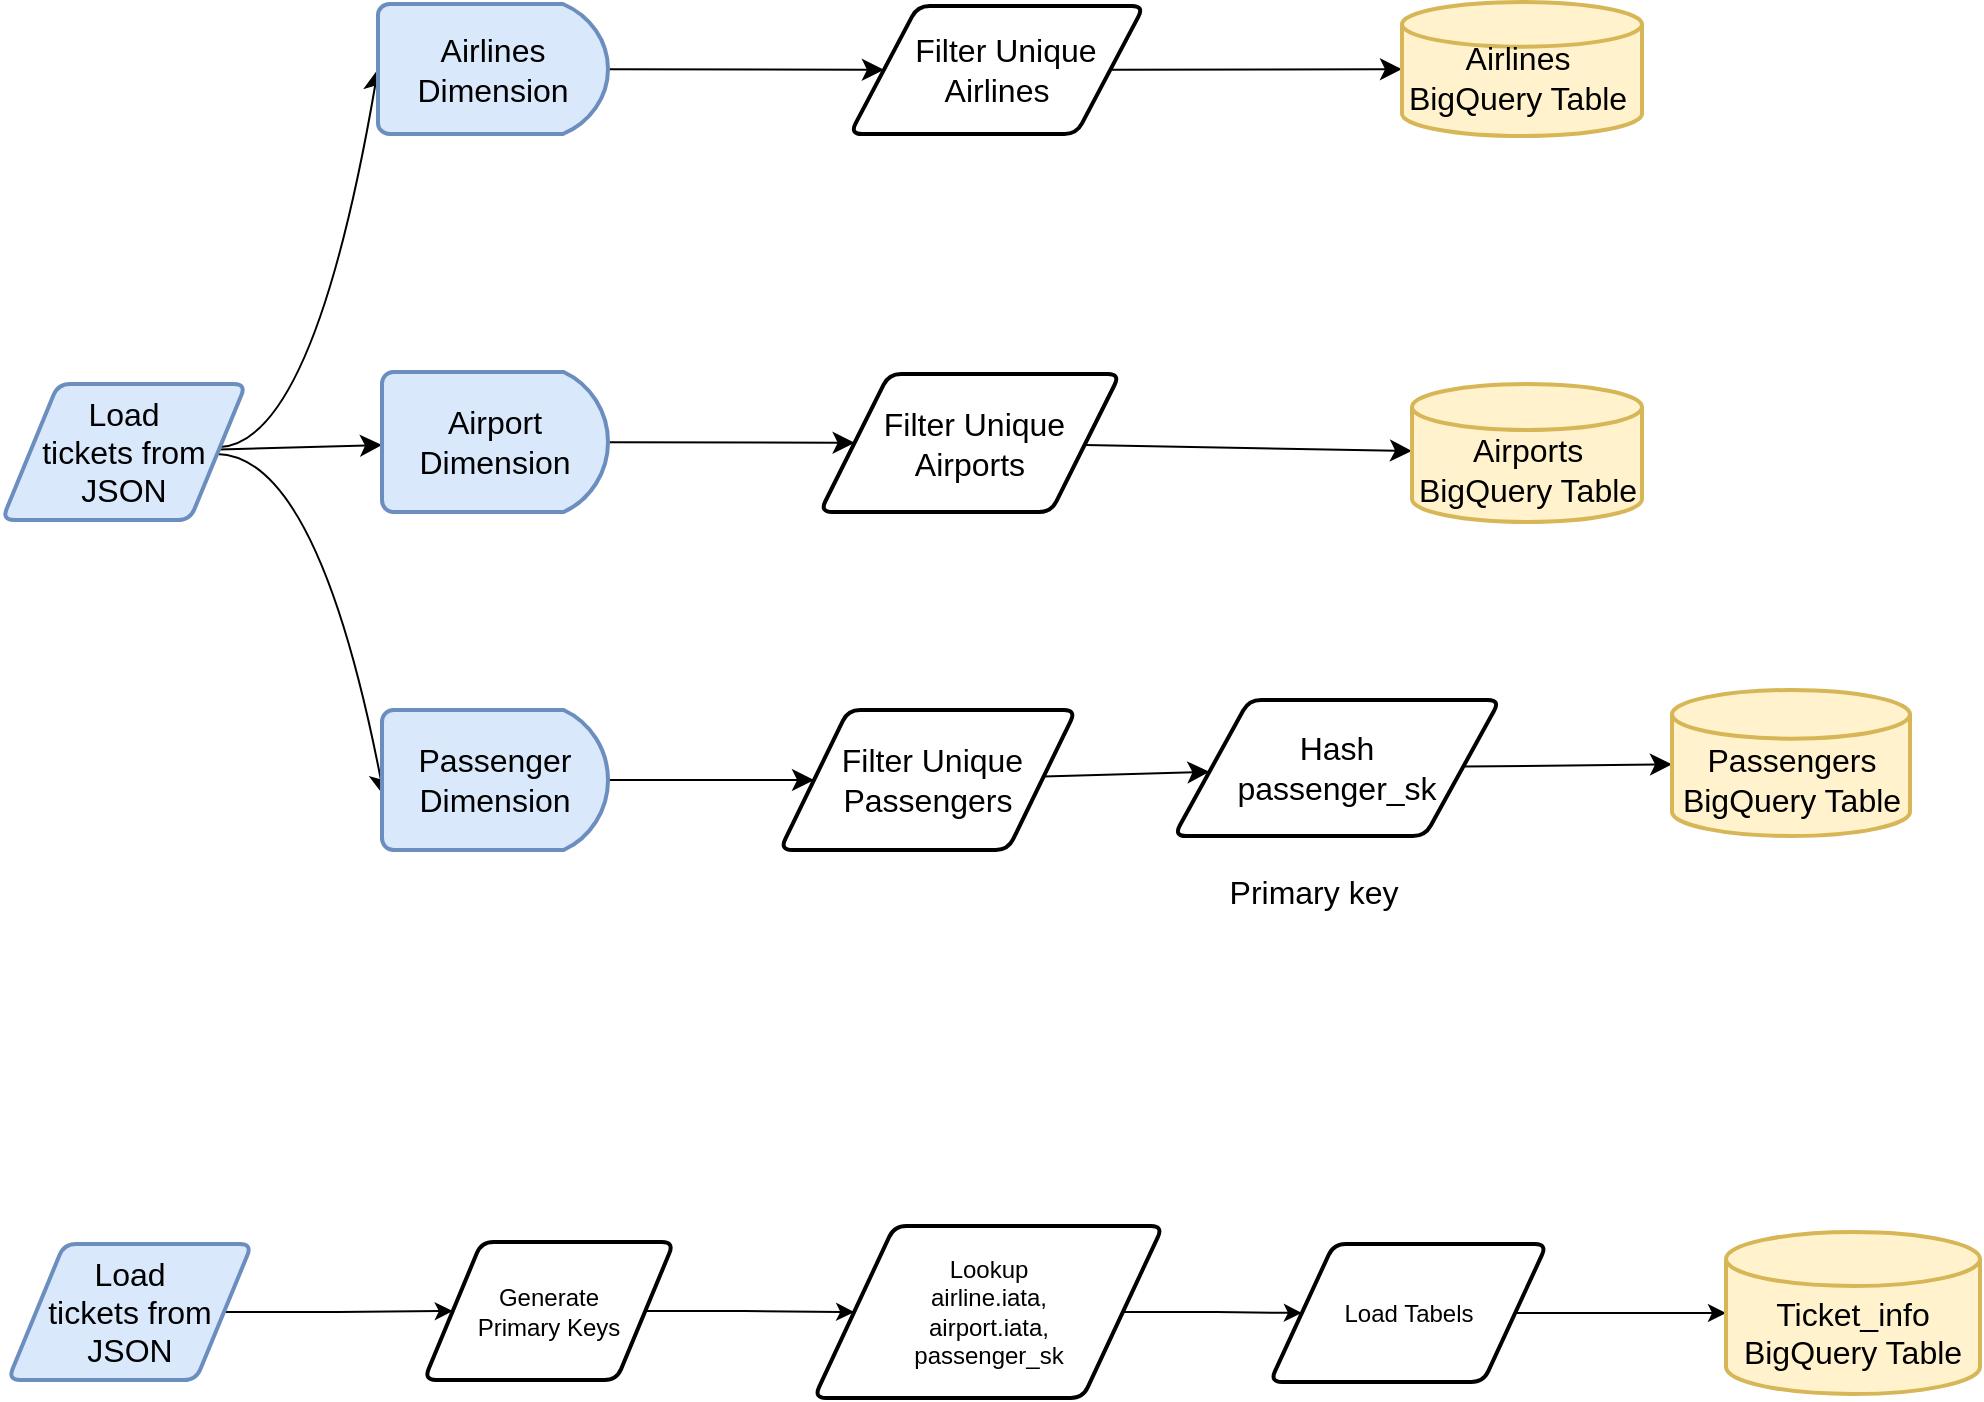 <mxfile version="20.8.3" type="device"><diagram id="O9FgUHp7WM8xyfCy7EAV" name="Page-1"><mxGraphModel dx="2074" dy="1169" grid="0" gridSize="10" guides="1" tooltips="1" connect="1" arrows="1" fold="1" page="0" pageScale="1" pageWidth="850" pageHeight="1100" math="0" shadow="0"><root><mxCell id="0"/><mxCell id="1" parent="0"/><mxCell id="LYx2GiBwxZjaDn-4yof2-16" value="" style="edgeStyle=none;curved=1;rounded=0;orthogonalLoop=1;jettySize=auto;html=1;fontSize=12;startSize=8;endSize=8;" edge="1" parent="1" source="LYx2GiBwxZjaDn-4yof2-2" target="LYx2GiBwxZjaDn-4yof2-7"><mxGeometry relative="1" as="geometry"/></mxCell><mxCell id="LYx2GiBwxZjaDn-4yof2-18" style="edgeStyle=none;curved=1;rounded=0;orthogonalLoop=1;jettySize=auto;html=1;entryX=0.009;entryY=0.614;entryDx=0;entryDy=0;entryPerimeter=0;fontSize=12;startSize=8;endSize=8;" edge="1" parent="1" source="LYx2GiBwxZjaDn-4yof2-2" target="LYx2GiBwxZjaDn-4yof2-8"><mxGeometry relative="1" as="geometry"><Array as="points"><mxPoint x="-57" y="177"/></Array></mxGeometry></mxCell><mxCell id="LYx2GiBwxZjaDn-4yof2-19" value="" style="edgeStyle=none;curved=1;rounded=0;orthogonalLoop=1;jettySize=auto;html=1;fontSize=12;startSize=8;endSize=8;entryX=0;entryY=0.5;entryDx=0;entryDy=0;entryPerimeter=0;" edge="1" parent="1" source="LYx2GiBwxZjaDn-4yof2-2" target="LYx2GiBwxZjaDn-4yof2-6"><mxGeometry relative="1" as="geometry"><Array as="points"><mxPoint x="-59" y="170"/></Array></mxGeometry></mxCell><mxCell id="LYx2GiBwxZjaDn-4yof2-2" value="Load &lt;br&gt;tickets from JSON" style="shape=parallelogram;html=1;strokeWidth=2;perimeter=parallelogramPerimeter;whiteSpace=wrap;rounded=1;arcSize=12;size=0.23;fontSize=16;fillColor=#dae8fc;strokeColor=#6c8ebf;" vertex="1" parent="1"><mxGeometry x="-215" y="141" width="122" height="68" as="geometry"/></mxCell><mxCell id="LYx2GiBwxZjaDn-4yof2-23" value="" style="edgeStyle=none;curved=1;rounded=0;orthogonalLoop=1;jettySize=auto;html=1;fontSize=12;startSize=8;endSize=8;" edge="1" parent="1" source="LYx2GiBwxZjaDn-4yof2-6" target="LYx2GiBwxZjaDn-4yof2-9"><mxGeometry relative="1" as="geometry"/></mxCell><mxCell id="LYx2GiBwxZjaDn-4yof2-6" value="Airlines Dimension" style="strokeWidth=2;html=1;shape=mxgraph.flowchart.delay;whiteSpace=wrap;fontSize=16;fillColor=#dae8fc;strokeColor=#6c8ebf;" vertex="1" parent="1"><mxGeometry x="-27" y="-49" width="115" height="65" as="geometry"/></mxCell><mxCell id="LYx2GiBwxZjaDn-4yof2-24" value="" style="edgeStyle=none;curved=1;rounded=0;orthogonalLoop=1;jettySize=auto;html=1;fontSize=12;startSize=8;endSize=8;" edge="1" parent="1" source="LYx2GiBwxZjaDn-4yof2-7" target="LYx2GiBwxZjaDn-4yof2-10"><mxGeometry relative="1" as="geometry"/></mxCell><mxCell id="LYx2GiBwxZjaDn-4yof2-7" value="Airport Dimension" style="strokeWidth=2;html=1;shape=mxgraph.flowchart.delay;whiteSpace=wrap;fontSize=16;fillColor=#dae8fc;strokeColor=#6c8ebf;" vertex="1" parent="1"><mxGeometry x="-25" y="135" width="113" height="70" as="geometry"/></mxCell><mxCell id="LYx2GiBwxZjaDn-4yof2-25" value="" style="edgeStyle=none;curved=1;rounded=0;orthogonalLoop=1;jettySize=auto;html=1;fontSize=12;startSize=8;endSize=8;" edge="1" parent="1" source="LYx2GiBwxZjaDn-4yof2-8" target="LYx2GiBwxZjaDn-4yof2-11"><mxGeometry relative="1" as="geometry"/></mxCell><mxCell id="LYx2GiBwxZjaDn-4yof2-8" value="Passenger Dimension" style="strokeWidth=2;html=1;shape=mxgraph.flowchart.delay;whiteSpace=wrap;fontSize=16;fillColor=#dae8fc;strokeColor=#6c8ebf;" vertex="1" parent="1"><mxGeometry x="-25" y="304" width="113" height="70" as="geometry"/></mxCell><mxCell id="LYx2GiBwxZjaDn-4yof2-26" value="" style="edgeStyle=none;curved=1;rounded=0;orthogonalLoop=1;jettySize=auto;html=1;fontSize=12;startSize=8;endSize=8;" edge="1" parent="1" source="LYx2GiBwxZjaDn-4yof2-9" target="LYx2GiBwxZjaDn-4yof2-13"><mxGeometry relative="1" as="geometry"/></mxCell><mxCell id="LYx2GiBwxZjaDn-4yof2-9" value="&amp;nbsp; Filter Unique Airlines" style="shape=parallelogram;html=1;strokeWidth=2;perimeter=parallelogramPerimeter;whiteSpace=wrap;rounded=1;arcSize=12;size=0.23;fontSize=16;" vertex="1" parent="1"><mxGeometry x="209" y="-48" width="147" height="64" as="geometry"/></mxCell><mxCell id="LYx2GiBwxZjaDn-4yof2-31" value="" style="edgeStyle=none;curved=1;rounded=0;orthogonalLoop=1;jettySize=auto;html=1;fontSize=12;startSize=8;endSize=8;" edge="1" parent="1" source="LYx2GiBwxZjaDn-4yof2-10" target="LYx2GiBwxZjaDn-4yof2-28"><mxGeometry relative="1" as="geometry"/></mxCell><mxCell id="LYx2GiBwxZjaDn-4yof2-10" value="&amp;nbsp; Filter Unique&amp;nbsp;&lt;br&gt;Airports" style="shape=parallelogram;html=1;strokeWidth=2;perimeter=parallelogramPerimeter;whiteSpace=wrap;rounded=1;arcSize=12;size=0.23;fontSize=16;" vertex="1" parent="1"><mxGeometry x="194" y="136" width="150" height="69" as="geometry"/></mxCell><mxCell id="LYx2GiBwxZjaDn-4yof2-27" value="" style="edgeStyle=none;curved=1;rounded=0;orthogonalLoop=1;jettySize=auto;html=1;fontSize=12;startSize=8;endSize=8;" edge="1" parent="1" source="LYx2GiBwxZjaDn-4yof2-11" target="LYx2GiBwxZjaDn-4yof2-12"><mxGeometry relative="1" as="geometry"/></mxCell><mxCell id="LYx2GiBwxZjaDn-4yof2-11" value="&amp;nbsp; Filter Unique&amp;nbsp;&lt;br&gt;Passengers" style="shape=parallelogram;html=1;strokeWidth=2;perimeter=parallelogramPerimeter;whiteSpace=wrap;rounded=1;arcSize=12;size=0.23;fontSize=16;" vertex="1" parent="1"><mxGeometry x="174" y="304" width="148" height="70" as="geometry"/></mxCell><mxCell id="LYx2GiBwxZjaDn-4yof2-30" value="" style="edgeStyle=none;curved=1;rounded=0;orthogonalLoop=1;jettySize=auto;html=1;fontSize=12;startSize=8;endSize=8;" edge="1" parent="1" source="LYx2GiBwxZjaDn-4yof2-12" target="LYx2GiBwxZjaDn-4yof2-29"><mxGeometry relative="1" as="geometry"/></mxCell><mxCell id="LYx2GiBwxZjaDn-4yof2-12" value="Hash&lt;br&gt;passenger_sk" style="shape=parallelogram;html=1;strokeWidth=2;perimeter=parallelogramPerimeter;whiteSpace=wrap;rounded=1;arcSize=12;size=0.23;fontSize=16;" vertex="1" parent="1"><mxGeometry x="371" y="299" width="163" height="68" as="geometry"/></mxCell><mxCell id="LYx2GiBwxZjaDn-4yof2-13" value="" style="strokeWidth=2;html=1;shape=mxgraph.flowchart.database;whiteSpace=wrap;fontSize=16;fillColor=#fff2cc;strokeColor=#d6b656;" vertex="1" parent="1"><mxGeometry x="485" y="-50" width="120" height="67" as="geometry"/></mxCell><mxCell id="LYx2GiBwxZjaDn-4yof2-15" style="edgeStyle=none;curved=1;rounded=0;orthogonalLoop=1;jettySize=auto;html=1;exitX=0.75;exitY=1;exitDx=0;exitDy=0;fontSize=12;startSize=8;endSize=8;" edge="1" parent="1" source="LYx2GiBwxZjaDn-4yof2-2" target="LYx2GiBwxZjaDn-4yof2-2"><mxGeometry relative="1" as="geometry"/></mxCell><mxCell id="LYx2GiBwxZjaDn-4yof2-28" value="" style="strokeWidth=2;html=1;shape=mxgraph.flowchart.database;whiteSpace=wrap;fontSize=16;fillColor=#fff2cc;strokeColor=#d6b656;" vertex="1" parent="1"><mxGeometry x="490" y="141" width="115" height="69" as="geometry"/></mxCell><mxCell id="LYx2GiBwxZjaDn-4yof2-29" value="" style="strokeWidth=2;html=1;shape=mxgraph.flowchart.database;whiteSpace=wrap;fontSize=16;fillColor=#fff2cc;strokeColor=#d6b656;" vertex="1" parent="1"><mxGeometry x="620" y="294" width="119" height="73" as="geometry"/></mxCell><mxCell id="LYx2GiBwxZjaDn-4yof2-32" style="edgeStyle=none;curved=1;rounded=0;orthogonalLoop=1;jettySize=auto;html=1;exitX=0.5;exitY=1;exitDx=0;exitDy=0;exitPerimeter=0;fontSize=12;startSize=8;endSize=8;" edge="1" parent="1" source="LYx2GiBwxZjaDn-4yof2-28" target="LYx2GiBwxZjaDn-4yof2-28"><mxGeometry relative="1" as="geometry"/></mxCell><mxCell id="LYx2GiBwxZjaDn-4yof2-37" value="Airlines BigQuery Table" style="text;strokeColor=none;fillColor=none;html=1;align=center;verticalAlign=middle;whiteSpace=wrap;rounded=0;fontSize=16;" vertex="1" parent="1"><mxGeometry x="481" y="-27" width="124" height="30" as="geometry"/></mxCell><mxCell id="LYx2GiBwxZjaDn-4yof2-39" value="Airports BigQuery Table" style="text;strokeColor=none;fillColor=none;html=1;align=center;verticalAlign=middle;whiteSpace=wrap;rounded=0;fontSize=16;" vertex="1" parent="1"><mxGeometry x="485.5" y="169" width="124" height="30" as="geometry"/></mxCell><mxCell id="LYx2GiBwxZjaDn-4yof2-40" value="Passengers BigQuery Table" style="text;strokeColor=none;fillColor=none;html=1;align=center;verticalAlign=middle;whiteSpace=wrap;rounded=0;fontSize=16;" vertex="1" parent="1"><mxGeometry x="617.5" y="324" width="124" height="30" as="geometry"/></mxCell><mxCell id="LYx2GiBwxZjaDn-4yof2-41" value="Primary key" style="text;strokeColor=none;fillColor=none;html=1;align=center;verticalAlign=middle;whiteSpace=wrap;rounded=0;strokeWidth=2;fontSize=16;" vertex="1" parent="1"><mxGeometry x="392" y="380" width="98" height="30" as="geometry"/></mxCell><mxCell id="LYx2GiBwxZjaDn-4yof2-47" value="" style="edgeStyle=orthogonalEdgeStyle;rounded=0;orthogonalLoop=1;jettySize=auto;html=1;" edge="1" parent="1" source="LYx2GiBwxZjaDn-4yof2-42" target="LYx2GiBwxZjaDn-4yof2-43"><mxGeometry relative="1" as="geometry"/></mxCell><mxCell id="LYx2GiBwxZjaDn-4yof2-42" value="Load &lt;br&gt;tickets from JSON" style="shape=parallelogram;html=1;strokeWidth=2;perimeter=parallelogramPerimeter;whiteSpace=wrap;rounded=1;arcSize=12;size=0.23;fontSize=16;fillColor=#dae8fc;strokeColor=#6c8ebf;" vertex="1" parent="1"><mxGeometry x="-212" y="571" width="122" height="68" as="geometry"/></mxCell><mxCell id="LYx2GiBwxZjaDn-4yof2-48" value="" style="edgeStyle=orthogonalEdgeStyle;rounded=0;orthogonalLoop=1;jettySize=auto;html=1;" edge="1" parent="1" source="LYx2GiBwxZjaDn-4yof2-43" target="LYx2GiBwxZjaDn-4yof2-44"><mxGeometry relative="1" as="geometry"/></mxCell><mxCell id="LYx2GiBwxZjaDn-4yof2-43" value="Generate &lt;br&gt;Primary Keys" style="shape=parallelogram;html=1;strokeWidth=2;perimeter=parallelogramPerimeter;whiteSpace=wrap;rounded=1;arcSize=12;size=0.23;" vertex="1" parent="1"><mxGeometry x="-4" y="570" width="125" height="69" as="geometry"/></mxCell><mxCell id="LYx2GiBwxZjaDn-4yof2-49" value="" style="edgeStyle=orthogonalEdgeStyle;rounded=0;orthogonalLoop=1;jettySize=auto;html=1;" edge="1" parent="1" source="LYx2GiBwxZjaDn-4yof2-44" target="LYx2GiBwxZjaDn-4yof2-45"><mxGeometry relative="1" as="geometry"/></mxCell><mxCell id="LYx2GiBwxZjaDn-4yof2-44" value="Lookup &lt;br&gt;airline.iata, &lt;br&gt;airport.iata, &lt;br&gt;passenger_sk" style="shape=parallelogram;html=1;strokeWidth=2;perimeter=parallelogramPerimeter;whiteSpace=wrap;rounded=1;arcSize=12;size=0.23;" vertex="1" parent="1"><mxGeometry x="191" y="562" width="174.5" height="86" as="geometry"/></mxCell><mxCell id="LYx2GiBwxZjaDn-4yof2-54" value="" style="edgeStyle=orthogonalEdgeStyle;rounded=0;orthogonalLoop=1;jettySize=auto;html=1;entryX=0;entryY=0.5;entryDx=0;entryDy=0;entryPerimeter=0;" edge="1" parent="1" source="LYx2GiBwxZjaDn-4yof2-45" target="LYx2GiBwxZjaDn-4yof2-46"><mxGeometry relative="1" as="geometry"><mxPoint x="599" y="616" as="targetPoint"/></mxGeometry></mxCell><mxCell id="LYx2GiBwxZjaDn-4yof2-45" value="Load Tabels" style="shape=parallelogram;html=1;strokeWidth=2;perimeter=parallelogramPerimeter;whiteSpace=wrap;rounded=1;arcSize=12;size=0.23;" vertex="1" parent="1"><mxGeometry x="419" y="571" width="138.5" height="69" as="geometry"/></mxCell><mxCell id="LYx2GiBwxZjaDn-4yof2-46" value="&lt;br&gt;Ticket_info&lt;br&gt;BigQuery Table" style="strokeWidth=2;html=1;shape=mxgraph.flowchart.database;whiteSpace=wrap;fontSize=16;fillColor=#fff2cc;strokeColor=#d6b656;" vertex="1" parent="1"><mxGeometry x="647" y="565" width="127" height="81" as="geometry"/></mxCell></root></mxGraphModel></diagram></mxfile>